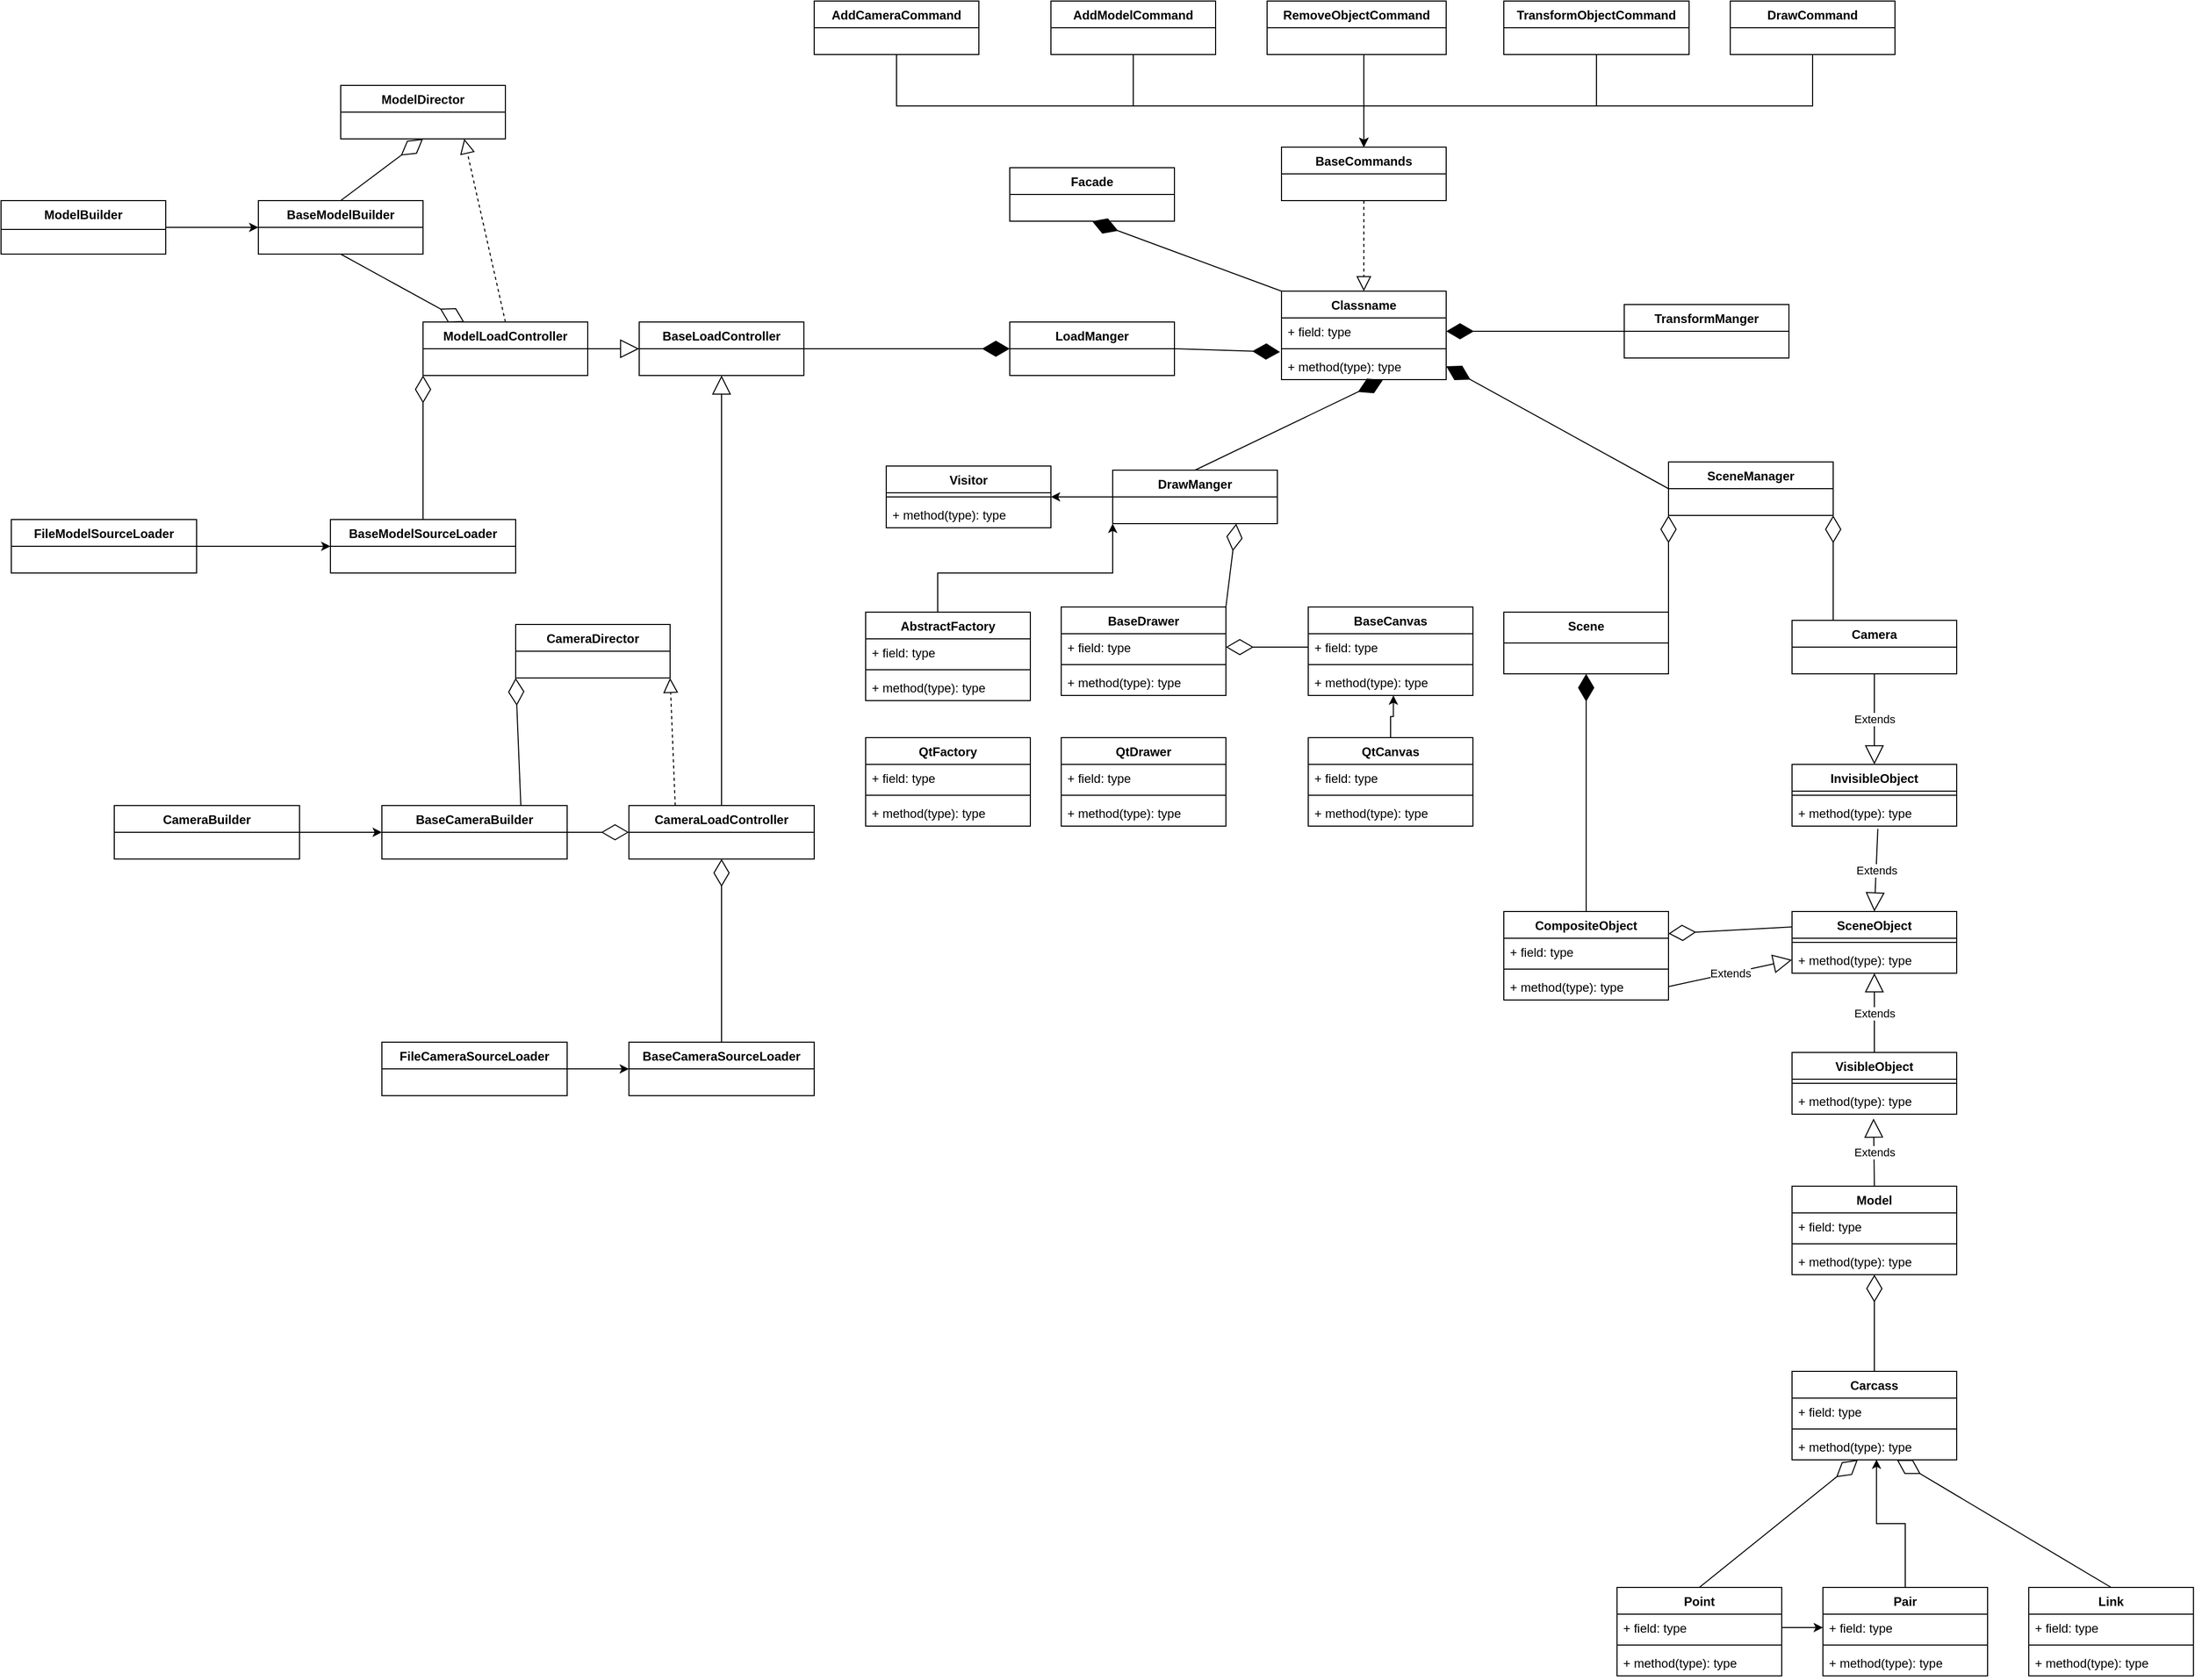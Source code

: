 <mxfile version="13.9.9" type="device"><diagram id="PbZ8RqTpZdHH3LVXoNB9" name="Страница 1"><mxGraphModel dx="4024" dy="2527" grid="1" gridSize="10" guides="1" tooltips="1" connect="1" arrows="1" fold="1" page="1" pageScale="1" pageWidth="827" pageHeight="1169" math="0" shadow="0"><root><mxCell id="0"/><mxCell id="1" parent="0"/><mxCell id="2" value="Facade" style="swimlane;fontStyle=1;align=center;verticalAlign=top;childLayout=stackLayout;horizontal=1;startSize=26;horizontalStack=0;resizeParent=1;resizeParentMax=0;resizeLast=0;collapsible=1;marginBottom=0;" parent="1" vertex="1"><mxGeometry x="70" y="110" width="160" height="52" as="geometry"/></mxCell><mxCell id="sxTjq18g1Pha1Wg1bCCu-8" value="BaseCommands" style="swimlane;fontStyle=1;align=center;verticalAlign=top;childLayout=stackLayout;horizontal=1;startSize=26;horizontalStack=0;resizeParent=1;resizeParentMax=0;resizeLast=0;collapsible=1;marginBottom=0;" parent="1" vertex="1"><mxGeometry x="334" y="90" width="160" height="52" as="geometry"/></mxCell><mxCell id="sxTjq18g1Pha1Wg1bCCu-9" value="" style="endArrow=block;dashed=1;endFill=0;endSize=12;html=1;rounded=0;exitX=0.5;exitY=1;exitDx=0;exitDy=0;entryX=0.5;entryY=0;entryDx=0;entryDy=0;" parent="1" source="sxTjq18g1Pha1Wg1bCCu-8" target="2zE5j40J4vTuUBql6kKP-58" edge="1"><mxGeometry width="160" relative="1" as="geometry"><mxPoint x="530" y="260" as="sourcePoint"/><mxPoint x="414.0" y="230" as="targetPoint"/></mxGeometry></mxCell><mxCell id="sxTjq18g1Pha1Wg1bCCu-10" value="LoadManger" style="swimlane;fontStyle=1;align=center;verticalAlign=top;childLayout=stackLayout;horizontal=1;startSize=26;horizontalStack=0;resizeParent=1;resizeParentMax=0;resizeLast=0;collapsible=1;marginBottom=0;" parent="1" vertex="1"><mxGeometry x="70" y="260" width="160" height="52" as="geometry"/></mxCell><mxCell id="sxTjq18g1Pha1Wg1bCCu-13" value="TransformManger" style="swimlane;fontStyle=1;align=center;verticalAlign=top;childLayout=stackLayout;horizontal=1;startSize=26;horizontalStack=0;resizeParent=1;resizeParentMax=0;resizeLast=0;collapsible=1;marginBottom=0;" parent="1" vertex="1"><mxGeometry x="667" y="243" width="160" height="52" as="geometry"/></mxCell><mxCell id="sxTjq18g1Pha1Wg1bCCu-14" value="SceneManager" style="swimlane;fontStyle=1;align=center;verticalAlign=top;childLayout=stackLayout;horizontal=1;startSize=26;horizontalStack=0;resizeParent=1;resizeParentMax=0;resizeLast=0;collapsible=1;marginBottom=0;" parent="1" vertex="1"><mxGeometry x="710" y="396" width="160" height="52" as="geometry"/></mxCell><mxCell id="2zE5j40J4vTuUBql6kKP-55" style="edgeStyle=orthogonalEdgeStyle;rounded=0;orthogonalLoop=1;jettySize=auto;html=1;entryX=1;entryY=0.5;entryDx=0;entryDy=0;" edge="1" parent="1" source="sxTjq18g1Pha1Wg1bCCu-15" target="2zE5j40J4vTuUBql6kKP-51"><mxGeometry relative="1" as="geometry"/></mxCell><mxCell id="sxTjq18g1Pha1Wg1bCCu-15" value="DrawManger" style="swimlane;fontStyle=1;align=center;verticalAlign=top;childLayout=stackLayout;horizontal=1;startSize=26;horizontalStack=0;resizeParent=1;resizeParentMax=0;resizeLast=0;collapsible=1;marginBottom=0;" parent="1" vertex="1"><mxGeometry x="170" y="404" width="160" height="52" as="geometry"/></mxCell><mxCell id="sxTjq18g1Pha1Wg1bCCu-17" value="" style="endArrow=diamondThin;endFill=1;endSize=24;html=1;rounded=0;entryX=-0.009;entryY=-0.033;entryDx=0;entryDy=0;exitX=1;exitY=0.5;exitDx=0;exitDy=0;entryPerimeter=0;" parent="1" source="sxTjq18g1Pha1Wg1bCCu-10" target="2zE5j40J4vTuUBql6kKP-61" edge="1"><mxGeometry width="160" relative="1" as="geometry"><mxPoint x="380" y="330" as="sourcePoint"/><mxPoint x="334.0" y="264" as="targetPoint"/></mxGeometry></mxCell><mxCell id="sxTjq18g1Pha1Wg1bCCu-18" value="" style="endArrow=diamondThin;endFill=1;endSize=24;html=1;rounded=0;entryX=0.616;entryY=1.011;entryDx=0;entryDy=0;exitX=0.5;exitY=0;exitDx=0;exitDy=0;entryPerimeter=0;" parent="1" source="sxTjq18g1Pha1Wg1bCCu-15" target="2zE5j40J4vTuUBql6kKP-61" edge="1"><mxGeometry width="160" relative="1" as="geometry"><mxPoint x="480" y="340" as="sourcePoint"/><mxPoint x="414.0" y="264" as="targetPoint"/><Array as="points"/></mxGeometry></mxCell><mxCell id="sxTjq18g1Pha1Wg1bCCu-19" value="" style="endArrow=diamondThin;endFill=1;endSize=24;html=1;rounded=0;entryX=1;entryY=0.5;entryDx=0;entryDy=0;exitX=0;exitY=0.5;exitDx=0;exitDy=0;" parent="1" source="sxTjq18g1Pha1Wg1bCCu-14" target="2zE5j40J4vTuUBql6kKP-61" edge="1"><mxGeometry width="160" relative="1" as="geometry"><mxPoint x="380" y="330" as="sourcePoint"/><mxPoint x="494.0" y="264" as="targetPoint"/></mxGeometry></mxCell><mxCell id="sxTjq18g1Pha1Wg1bCCu-20" value="" style="endArrow=diamondThin;endFill=1;endSize=24;html=1;rounded=0;entryX=1;entryY=0.5;entryDx=0;entryDy=0;exitX=0;exitY=0.5;exitDx=0;exitDy=0;" parent="1" source="sxTjq18g1Pha1Wg1bCCu-13" target="2zE5j40J4vTuUBql6kKP-59" edge="1"><mxGeometry width="160" relative="1" as="geometry"><mxPoint x="380" y="330" as="sourcePoint"/><mxPoint x="494.0" y="247" as="targetPoint"/></mxGeometry></mxCell><mxCell id="sxTjq18g1Pha1Wg1bCCu-21" value="" style="endArrow=diamondThin;endFill=1;endSize=24;html=1;rounded=0;exitX=0;exitY=0;exitDx=0;exitDy=0;entryX=0.5;entryY=1;entryDx=0;entryDy=0;" parent="1" source="2zE5j40J4vTuUBql6kKP-58" target="2" edge="1"><mxGeometry width="160" relative="1" as="geometry"><mxPoint x="334.0" y="230" as="sourcePoint"/><mxPoint x="250" y="190" as="targetPoint"/></mxGeometry></mxCell><mxCell id="sxTjq18g1Pha1Wg1bCCu-30" style="edgeStyle=orthogonalEdgeStyle;rounded=0;orthogonalLoop=1;jettySize=auto;html=1;entryX=0.5;entryY=0;entryDx=0;entryDy=0;" parent="1" source="sxTjq18g1Pha1Wg1bCCu-22" target="sxTjq18g1Pha1Wg1bCCu-8" edge="1"><mxGeometry relative="1" as="geometry"><Array as="points"><mxPoint x="640" y="50"/><mxPoint x="414" y="50"/></Array></mxGeometry></mxCell><mxCell id="sxTjq18g1Pha1Wg1bCCu-22" value="TransformObjectCommand" style="swimlane;fontStyle=1;align=center;verticalAlign=top;childLayout=stackLayout;horizontal=1;startSize=26;horizontalStack=0;resizeParent=1;resizeParentMax=0;resizeLast=0;collapsible=1;marginBottom=0;" parent="1" vertex="1"><mxGeometry x="550" y="-52" width="180" height="52" as="geometry"/></mxCell><mxCell id="sxTjq18g1Pha1Wg1bCCu-29" style="edgeStyle=orthogonalEdgeStyle;rounded=0;orthogonalLoop=1;jettySize=auto;html=1;entryX=0.5;entryY=0;entryDx=0;entryDy=0;" parent="1" source="sxTjq18g1Pha1Wg1bCCu-23" target="sxTjq18g1Pha1Wg1bCCu-8" edge="1"><mxGeometry relative="1" as="geometry"><Array as="points"><mxPoint x="414" y="30"/><mxPoint x="414" y="30"/></Array></mxGeometry></mxCell><mxCell id="sxTjq18g1Pha1Wg1bCCu-23" value="RemoveObjectCommand" style="swimlane;fontStyle=1;align=center;verticalAlign=top;childLayout=stackLayout;horizontal=1;startSize=26;horizontalStack=0;resizeParent=1;resizeParentMax=0;resizeLast=0;collapsible=1;marginBottom=0;" parent="1" vertex="1"><mxGeometry x="320" y="-52" width="174" height="52" as="geometry"/></mxCell><mxCell id="sxTjq18g1Pha1Wg1bCCu-28" style="edgeStyle=orthogonalEdgeStyle;rounded=0;orthogonalLoop=1;jettySize=auto;html=1;entryX=0.5;entryY=0;entryDx=0;entryDy=0;" parent="1" source="sxTjq18g1Pha1Wg1bCCu-24" target="sxTjq18g1Pha1Wg1bCCu-8" edge="1"><mxGeometry relative="1" as="geometry"><Array as="points"><mxPoint x="190" y="50"/><mxPoint x="414" y="50"/></Array></mxGeometry></mxCell><mxCell id="sxTjq18g1Pha1Wg1bCCu-24" value="AddModelCommand" style="swimlane;fontStyle=1;align=center;verticalAlign=top;childLayout=stackLayout;horizontal=1;startSize=26;horizontalStack=0;resizeParent=1;resizeParentMax=0;resizeLast=0;collapsible=1;marginBottom=0;" parent="1" vertex="1"><mxGeometry x="110" y="-52" width="160" height="52" as="geometry"/></mxCell><mxCell id="sxTjq18g1Pha1Wg1bCCu-27" style="edgeStyle=orthogonalEdgeStyle;rounded=0;orthogonalLoop=1;jettySize=auto;html=1;entryX=0.5;entryY=0;entryDx=0;entryDy=0;" parent="1" source="sxTjq18g1Pha1Wg1bCCu-25" target="sxTjq18g1Pha1Wg1bCCu-8" edge="1"><mxGeometry relative="1" as="geometry"><Array as="points"><mxPoint x="-40" y="50"/><mxPoint x="414" y="50"/></Array></mxGeometry></mxCell><mxCell id="sxTjq18g1Pha1Wg1bCCu-25" value="AddCameraCommand" style="swimlane;fontStyle=1;align=center;verticalAlign=top;childLayout=stackLayout;horizontal=1;startSize=26;horizontalStack=0;resizeParent=1;resizeParentMax=0;resizeLast=0;collapsible=1;marginBottom=0;" parent="1" vertex="1"><mxGeometry x="-120" y="-52" width="160" height="52" as="geometry"/></mxCell><mxCell id="sxTjq18g1Pha1Wg1bCCu-31" style="edgeStyle=orthogonalEdgeStyle;rounded=0;orthogonalLoop=1;jettySize=auto;html=1;entryX=0.5;entryY=0;entryDx=0;entryDy=0;" parent="1" source="sxTjq18g1Pha1Wg1bCCu-26" target="sxTjq18g1Pha1Wg1bCCu-8" edge="1"><mxGeometry relative="1" as="geometry"><Array as="points"><mxPoint x="850" y="50"/><mxPoint x="414" y="50"/></Array></mxGeometry></mxCell><mxCell id="sxTjq18g1Pha1Wg1bCCu-26" value="DrawCommand" style="swimlane;fontStyle=1;align=center;verticalAlign=top;childLayout=stackLayout;horizontal=1;startSize=26;horizontalStack=0;resizeParent=1;resizeParentMax=0;resizeLast=0;collapsible=1;marginBottom=0;" parent="1" vertex="1"><mxGeometry x="770" y="-52" width="160" height="52" as="geometry"/></mxCell><mxCell id="sxTjq18g1Pha1Wg1bCCu-32" value="BaseLoadController" style="swimlane;fontStyle=1;align=center;verticalAlign=top;childLayout=stackLayout;horizontal=1;startSize=26;horizontalStack=0;resizeParent=1;resizeParentMax=0;resizeLast=0;collapsible=1;marginBottom=0;" parent="1" vertex="1"><mxGeometry x="-290" y="260" width="160" height="52" as="geometry"/></mxCell><mxCell id="sxTjq18g1Pha1Wg1bCCu-34" value="" style="endArrow=diamondThin;endFill=1;endSize=24;html=1;rounded=0;entryX=0;entryY=0.5;entryDx=0;entryDy=0;exitX=1;exitY=0.5;exitDx=0;exitDy=0;" parent="1" source="sxTjq18g1Pha1Wg1bCCu-32" target="sxTjq18g1Pha1Wg1bCCu-10" edge="1"><mxGeometry width="160" relative="1" as="geometry"><mxPoint x="240" y="296" as="sourcePoint"/><mxPoint x="344" y="266" as="targetPoint"/></mxGeometry></mxCell><mxCell id="sxTjq18g1Pha1Wg1bCCu-35" value="ModelLoadController" style="swimlane;fontStyle=1;align=center;verticalAlign=top;childLayout=stackLayout;horizontal=1;startSize=26;horizontalStack=0;resizeParent=1;resizeParentMax=0;resizeLast=0;collapsible=1;marginBottom=0;" parent="1" vertex="1"><mxGeometry x="-500" y="260" width="160" height="52" as="geometry"/></mxCell><mxCell id="sxTjq18g1Pha1Wg1bCCu-37" value="ModelDirector" style="swimlane;fontStyle=1;align=center;verticalAlign=top;childLayout=stackLayout;horizontal=1;startSize=26;horizontalStack=0;resizeParent=1;resizeParentMax=0;resizeLast=0;collapsible=1;marginBottom=0;" parent="1" vertex="1"><mxGeometry x="-580" y="30" width="160" height="52" as="geometry"/></mxCell><mxCell id="sxTjq18g1Pha1Wg1bCCu-38" value="BaseModelBuilder" style="swimlane;fontStyle=1;align=center;verticalAlign=top;childLayout=stackLayout;horizontal=1;startSize=26;horizontalStack=0;resizeParent=1;resizeParentMax=0;resizeLast=0;collapsible=1;marginBottom=0;" parent="1" vertex="1"><mxGeometry x="-660" y="142" width="160" height="52" as="geometry"/></mxCell><mxCell id="sxTjq18g1Pha1Wg1bCCu-39" value="" style="endArrow=block;dashed=1;endFill=0;endSize=12;html=1;rounded=0;exitX=0.5;exitY=0;exitDx=0;exitDy=0;entryX=0.75;entryY=1;entryDx=0;entryDy=0;" parent="1" source="sxTjq18g1Pha1Wg1bCCu-35" target="sxTjq18g1Pha1Wg1bCCu-37" edge="1"><mxGeometry width="160" relative="1" as="geometry"><mxPoint x="-390" y="290" as="sourcePoint"/><mxPoint x="-230" y="290" as="targetPoint"/></mxGeometry></mxCell><mxCell id="sxTjq18g1Pha1Wg1bCCu-40" value="" style="endArrow=diamondThin;endFill=0;endSize=24;html=1;rounded=0;entryX=0.5;entryY=1;entryDx=0;entryDy=0;exitX=0.5;exitY=0;exitDx=0;exitDy=0;" parent="1" source="sxTjq18g1Pha1Wg1bCCu-38" target="sxTjq18g1Pha1Wg1bCCu-37" edge="1"><mxGeometry width="160" relative="1" as="geometry"><mxPoint x="-390" y="290" as="sourcePoint"/><mxPoint x="-230" y="290" as="targetPoint"/></mxGeometry></mxCell><mxCell id="sxTjq18g1Pha1Wg1bCCu-41" value="" style="endArrow=diamondThin;endFill=0;endSize=24;html=1;rounded=0;exitX=0.5;exitY=1;exitDx=0;exitDy=0;entryX=0.25;entryY=0;entryDx=0;entryDy=0;" parent="1" source="sxTjq18g1Pha1Wg1bCCu-38" target="sxTjq18g1Pha1Wg1bCCu-35" edge="1"><mxGeometry width="160" relative="1" as="geometry"><mxPoint x="-390" y="290" as="sourcePoint"/><mxPoint x="-230" y="290" as="targetPoint"/></mxGeometry></mxCell><mxCell id="sxTjq18g1Pha1Wg1bCCu-43" style="edgeStyle=orthogonalEdgeStyle;rounded=0;orthogonalLoop=1;jettySize=auto;html=1;entryX=0;entryY=0.5;entryDx=0;entryDy=0;" parent="1" source="sxTjq18g1Pha1Wg1bCCu-42" target="sxTjq18g1Pha1Wg1bCCu-38" edge="1"><mxGeometry relative="1" as="geometry"/></mxCell><mxCell id="sxTjq18g1Pha1Wg1bCCu-42" value="ModelBuilder" style="swimlane;fontStyle=1;align=center;verticalAlign=top;childLayout=stackLayout;horizontal=1;startSize=28;horizontalStack=0;resizeParent=1;resizeParentMax=0;resizeLast=0;collapsible=1;marginBottom=0;" parent="1" vertex="1"><mxGeometry x="-910" y="142" width="160" height="52" as="geometry"/></mxCell><mxCell id="sxTjq18g1Pha1Wg1bCCu-44" value="BaseModelSourceLoader" style="swimlane;fontStyle=1;align=center;verticalAlign=top;childLayout=stackLayout;horizontal=1;startSize=26;horizontalStack=0;resizeParent=1;resizeParentMax=0;resizeLast=0;collapsible=1;marginBottom=0;" parent="1" vertex="1"><mxGeometry x="-590" y="452" width="180" height="52" as="geometry"/></mxCell><mxCell id="sxTjq18g1Pha1Wg1bCCu-45" value="" style="endArrow=diamondThin;endFill=0;endSize=24;html=1;rounded=0;entryX=0;entryY=1;entryDx=0;entryDy=0;exitX=0.5;exitY=0;exitDx=0;exitDy=0;" parent="1" source="sxTjq18g1Pha1Wg1bCCu-44" target="sxTjq18g1Pha1Wg1bCCu-35" edge="1"><mxGeometry width="160" relative="1" as="geometry"><mxPoint x="-600" y="290" as="sourcePoint"/><mxPoint x="-440" y="290" as="targetPoint"/></mxGeometry></mxCell><mxCell id="sxTjq18g1Pha1Wg1bCCu-47" style="edgeStyle=orthogonalEdgeStyle;rounded=0;orthogonalLoop=1;jettySize=auto;html=1;entryX=0;entryY=0.5;entryDx=0;entryDy=0;" parent="1" source="sxTjq18g1Pha1Wg1bCCu-46" target="sxTjq18g1Pha1Wg1bCCu-44" edge="1"><mxGeometry relative="1" as="geometry"/></mxCell><mxCell id="sxTjq18g1Pha1Wg1bCCu-46" value="FileModelSourceLoader" style="swimlane;fontStyle=1;align=center;verticalAlign=top;childLayout=stackLayout;horizontal=1;startSize=26;horizontalStack=0;resizeParent=1;resizeParentMax=0;resizeLast=0;collapsible=1;marginBottom=0;" parent="1" vertex="1"><mxGeometry x="-900" y="452" width="180" height="52" as="geometry"/></mxCell><mxCell id="sxTjq18g1Pha1Wg1bCCu-48" value="CameraLoadController" style="swimlane;fontStyle=1;align=center;verticalAlign=top;childLayout=stackLayout;horizontal=1;startSize=26;horizontalStack=0;resizeParent=1;resizeParentMax=0;resizeLast=0;collapsible=1;marginBottom=0;" parent="1" vertex="1"><mxGeometry x="-300" y="730" width="180" height="52" as="geometry"/></mxCell><mxCell id="sxTjq18g1Pha1Wg1bCCu-50" value="CameraDirector" style="swimlane;fontStyle=1;align=center;verticalAlign=top;childLayout=stackLayout;horizontal=1;startSize=26;horizontalStack=0;resizeParent=1;resizeParentMax=0;resizeLast=0;collapsible=1;marginBottom=0;" parent="1" vertex="1"><mxGeometry x="-410" y="554" width="150" height="52" as="geometry"/></mxCell><mxCell id="sxTjq18g1Pha1Wg1bCCu-51" value="" style="endArrow=block;dashed=1;endFill=0;endSize=12;html=1;rounded=0;entryX=1;entryY=1;entryDx=0;entryDy=0;exitX=0.25;exitY=0;exitDx=0;exitDy=0;" parent="1" source="sxTjq18g1Pha1Wg1bCCu-48" target="sxTjq18g1Pha1Wg1bCCu-50" edge="1"><mxGeometry width="160" relative="1" as="geometry"><mxPoint x="-500" y="620" as="sourcePoint"/><mxPoint x="-340" y="620" as="targetPoint"/></mxGeometry></mxCell><mxCell id="sxTjq18g1Pha1Wg1bCCu-52" value="BaseCameraBuilder" style="swimlane;fontStyle=1;align=center;verticalAlign=top;childLayout=stackLayout;horizontal=1;startSize=26;horizontalStack=0;resizeParent=1;resizeParentMax=0;resizeLast=0;collapsible=1;marginBottom=0;" parent="1" vertex="1"><mxGeometry x="-540" y="730" width="180" height="52" as="geometry"/></mxCell><mxCell id="sxTjq18g1Pha1Wg1bCCu-53" value="" style="endArrow=diamondThin;endFill=0;endSize=24;html=1;rounded=0;entryX=0;entryY=1;entryDx=0;entryDy=0;exitX=0.75;exitY=0;exitDx=0;exitDy=0;" parent="1" source="sxTjq18g1Pha1Wg1bCCu-52" target="sxTjq18g1Pha1Wg1bCCu-50" edge="1"><mxGeometry width="160" relative="1" as="geometry"><mxPoint x="-620" y="620" as="sourcePoint"/><mxPoint x="-362.5" y="611" as="targetPoint"/></mxGeometry></mxCell><mxCell id="sxTjq18g1Pha1Wg1bCCu-55" style="edgeStyle=orthogonalEdgeStyle;rounded=0;orthogonalLoop=1;jettySize=auto;html=1;entryX=0;entryY=0.5;entryDx=0;entryDy=0;" parent="1" source="sxTjq18g1Pha1Wg1bCCu-54" target="sxTjq18g1Pha1Wg1bCCu-52" edge="1"><mxGeometry relative="1" as="geometry"/></mxCell><mxCell id="sxTjq18g1Pha1Wg1bCCu-54" value="CameraBuilder" style="swimlane;fontStyle=1;align=center;verticalAlign=top;childLayout=stackLayout;horizontal=1;startSize=26;horizontalStack=0;resizeParent=1;resizeParentMax=0;resizeLast=0;collapsible=1;marginBottom=0;" parent="1" vertex="1"><mxGeometry x="-800" y="730" width="180" height="52" as="geometry"/></mxCell><mxCell id="sxTjq18g1Pha1Wg1bCCu-56" value="" style="endArrow=diamondThin;endFill=0;endSize=24;html=1;rounded=0;exitX=1;exitY=0.5;exitDx=0;exitDy=0;entryX=0;entryY=0.5;entryDx=0;entryDy=0;" parent="1" source="sxTjq18g1Pha1Wg1bCCu-52" target="sxTjq18g1Pha1Wg1bCCu-48" edge="1"><mxGeometry width="160" relative="1" as="geometry"><mxPoint x="-270" y="850" as="sourcePoint"/><mxPoint x="-110" y="850" as="targetPoint"/></mxGeometry></mxCell><mxCell id="sxTjq18g1Pha1Wg1bCCu-57" value="BaseCameraSourceLoader" style="swimlane;fontStyle=1;align=center;verticalAlign=top;childLayout=stackLayout;horizontal=1;startSize=26;horizontalStack=0;resizeParent=1;resizeParentMax=0;resizeLast=0;collapsible=1;marginBottom=0;" parent="1" vertex="1"><mxGeometry x="-300" y="960" width="180" height="52" as="geometry"/></mxCell><mxCell id="sxTjq18g1Pha1Wg1bCCu-58" value="" style="endArrow=diamondThin;endFill=0;endSize=24;html=1;rounded=0;entryX=0.5;entryY=1;entryDx=0;entryDy=0;exitX=0.5;exitY=0;exitDx=0;exitDy=0;" parent="1" source="sxTjq18g1Pha1Wg1bCCu-57" target="sxTjq18g1Pha1Wg1bCCu-48" edge="1"><mxGeometry width="160" relative="1" as="geometry"><mxPoint x="-290" y="880" as="sourcePoint"/><mxPoint x="-130" y="880" as="targetPoint"/></mxGeometry></mxCell><mxCell id="sxTjq18g1Pha1Wg1bCCu-60" style="edgeStyle=orthogonalEdgeStyle;rounded=0;orthogonalLoop=1;jettySize=auto;html=1;entryX=0;entryY=0.5;entryDx=0;entryDy=0;" parent="1" source="sxTjq18g1Pha1Wg1bCCu-59" target="sxTjq18g1Pha1Wg1bCCu-57" edge="1"><mxGeometry relative="1" as="geometry"/></mxCell><mxCell id="sxTjq18g1Pha1Wg1bCCu-59" value="FileCameraSourceLoader" style="swimlane;fontStyle=1;align=center;verticalAlign=top;childLayout=stackLayout;horizontal=1;startSize=26;horizontalStack=0;resizeParent=1;resizeParentMax=0;resizeLast=0;collapsible=1;marginBottom=0;" parent="1" vertex="1"><mxGeometry x="-540" y="960" width="180" height="52" as="geometry"/></mxCell><mxCell id="sxTjq18g1Pha1Wg1bCCu-61" value="Scene" style="swimlane;fontStyle=1;align=center;verticalAlign=top;childLayout=stackLayout;horizontal=1;startSize=30;horizontalStack=0;resizeParent=1;resizeParentMax=0;resizeLast=0;collapsible=1;marginBottom=0;swimlaneLine=1;" parent="1" vertex="1"><mxGeometry x="550" y="542" width="160" height="60" as="geometry"/></mxCell><mxCell id="sxTjq18g1Pha1Wg1bCCu-62" value="Camera" style="swimlane;fontStyle=1;align=center;verticalAlign=top;childLayout=stackLayout;horizontal=1;startSize=26;horizontalStack=0;resizeParent=1;resizeParentMax=0;resizeLast=0;collapsible=1;marginBottom=0;" parent="1" vertex="1"><mxGeometry x="830" y="550" width="160" height="52" as="geometry"/></mxCell><mxCell id="sxTjq18g1Pha1Wg1bCCu-63" value="" style="endArrow=diamondThin;endFill=0;endSize=24;html=1;rounded=0;entryX=0;entryY=1;entryDx=0;entryDy=0;exitX=1;exitY=0;exitDx=0;exitDy=0;" parent="1" source="sxTjq18g1Pha1Wg1bCCu-61" target="sxTjq18g1Pha1Wg1bCCu-14" edge="1"><mxGeometry width="160" relative="1" as="geometry"><mxPoint x="710" y="550" as="sourcePoint"/><mxPoint x="670" y="660" as="targetPoint"/></mxGeometry></mxCell><mxCell id="sxTjq18g1Pha1Wg1bCCu-64" value="" style="endArrow=diamondThin;endFill=0;endSize=24;html=1;rounded=0;entryX=1;entryY=1;entryDx=0;entryDy=0;exitX=0.25;exitY=0;exitDx=0;exitDy=0;" parent="1" source="sxTjq18g1Pha1Wg1bCCu-62" target="sxTjq18g1Pha1Wg1bCCu-14" edge="1"><mxGeometry width="160" relative="1" as="geometry"><mxPoint x="770" y="700" as="sourcePoint"/><mxPoint x="930" y="700" as="targetPoint"/></mxGeometry></mxCell><mxCell id="sxTjq18g1Pha1Wg1bCCu-67" value="InvisibleObject" style="swimlane;fontStyle=1;align=center;verticalAlign=top;childLayout=stackLayout;horizontal=1;startSize=26;horizontalStack=0;resizeParent=1;resizeParentMax=0;resizeLast=0;collapsible=1;marginBottom=0;" parent="1" vertex="1"><mxGeometry x="830" y="690" width="160" height="60" as="geometry"/></mxCell><mxCell id="sxTjq18g1Pha1Wg1bCCu-69" value="" style="line;strokeWidth=1;fillColor=none;align=left;verticalAlign=middle;spacingTop=-1;spacingLeft=3;spacingRight=3;rotatable=0;labelPosition=right;points=[];portConstraint=eastwest;" parent="sxTjq18g1Pha1Wg1bCCu-67" vertex="1"><mxGeometry y="26" width="160" height="8" as="geometry"/></mxCell><mxCell id="sxTjq18g1Pha1Wg1bCCu-70" value="+ method(type): type" style="text;strokeColor=none;fillColor=none;align=left;verticalAlign=top;spacingLeft=4;spacingRight=4;overflow=hidden;rotatable=0;points=[[0,0.5],[1,0.5]];portConstraint=eastwest;" parent="sxTjq18g1Pha1Wg1bCCu-67" vertex="1"><mxGeometry y="34" width="160" height="26" as="geometry"/></mxCell><mxCell id="sxTjq18g1Pha1Wg1bCCu-76" value="SceneObject" style="swimlane;fontStyle=1;align=center;verticalAlign=top;childLayout=stackLayout;horizontal=1;startSize=26;horizontalStack=0;resizeParent=1;resizeParentMax=0;resizeLast=0;collapsible=1;marginBottom=0;" parent="1" vertex="1"><mxGeometry x="830" y="833" width="160" height="60" as="geometry"/></mxCell><mxCell id="sxTjq18g1Pha1Wg1bCCu-77" value="" style="line;strokeWidth=1;fillColor=none;align=left;verticalAlign=middle;spacingTop=-1;spacingLeft=3;spacingRight=3;rotatable=0;labelPosition=right;points=[];portConstraint=eastwest;" parent="sxTjq18g1Pha1Wg1bCCu-76" vertex="1"><mxGeometry y="26" width="160" height="8" as="geometry"/></mxCell><mxCell id="sxTjq18g1Pha1Wg1bCCu-78" value="+ method(type): type" style="text;strokeColor=none;fillColor=none;align=left;verticalAlign=top;spacingLeft=4;spacingRight=4;overflow=hidden;rotatable=0;points=[[0,0.5],[1,0.5]];portConstraint=eastwest;" parent="sxTjq18g1Pha1Wg1bCCu-76" vertex="1"><mxGeometry y="34" width="160" height="26" as="geometry"/></mxCell><mxCell id="sxTjq18g1Pha1Wg1bCCu-80" value="CompositeObject" style="swimlane;fontStyle=1;align=center;verticalAlign=top;childLayout=stackLayout;horizontal=1;startSize=26;horizontalStack=0;resizeParent=1;resizeParentMax=0;resizeLast=0;collapsible=1;marginBottom=0;" parent="1" vertex="1"><mxGeometry x="550" y="833" width="160" height="86" as="geometry"/></mxCell><mxCell id="sxTjq18g1Pha1Wg1bCCu-81" value="+ field: type" style="text;strokeColor=none;fillColor=none;align=left;verticalAlign=top;spacingLeft=4;spacingRight=4;overflow=hidden;rotatable=0;points=[[0,0.5],[1,0.5]];portConstraint=eastwest;" parent="sxTjq18g1Pha1Wg1bCCu-80" vertex="1"><mxGeometry y="26" width="160" height="26" as="geometry"/></mxCell><mxCell id="sxTjq18g1Pha1Wg1bCCu-82" value="" style="line;strokeWidth=1;fillColor=none;align=left;verticalAlign=middle;spacingTop=-1;spacingLeft=3;spacingRight=3;rotatable=0;labelPosition=right;points=[];portConstraint=eastwest;" parent="sxTjq18g1Pha1Wg1bCCu-80" vertex="1"><mxGeometry y="52" width="160" height="8" as="geometry"/></mxCell><mxCell id="sxTjq18g1Pha1Wg1bCCu-83" value="+ method(type): type" style="text;strokeColor=none;fillColor=none;align=left;verticalAlign=top;spacingLeft=4;spacingRight=4;overflow=hidden;rotatable=0;points=[[0,0.5],[1,0.5]];portConstraint=eastwest;" parent="sxTjq18g1Pha1Wg1bCCu-80" vertex="1"><mxGeometry y="60" width="160" height="26" as="geometry"/></mxCell><mxCell id="sxTjq18g1Pha1Wg1bCCu-85" value="" style="endArrow=diamondThin;endFill=0;endSize=24;html=1;rounded=0;exitX=0;exitY=0.25;exitDx=0;exitDy=0;entryX=1;entryY=0.25;entryDx=0;entryDy=0;" parent="1" source="sxTjq18g1Pha1Wg1bCCu-76" target="sxTjq18g1Pha1Wg1bCCu-80" edge="1"><mxGeometry width="160" relative="1" as="geometry"><mxPoint x="560" y="760" as="sourcePoint"/><mxPoint x="750" y="841.5" as="targetPoint"/></mxGeometry></mxCell><mxCell id="sxTjq18g1Pha1Wg1bCCu-86" value="VisibleObject" style="swimlane;fontStyle=1;align=center;verticalAlign=top;childLayout=stackLayout;horizontal=1;startSize=26;horizontalStack=0;resizeParent=1;resizeParentMax=0;resizeLast=0;collapsible=1;marginBottom=0;" parent="1" vertex="1"><mxGeometry x="830" y="970" width="160" height="60" as="geometry"/></mxCell><mxCell id="sxTjq18g1Pha1Wg1bCCu-87" value="" style="line;strokeWidth=1;fillColor=none;align=left;verticalAlign=middle;spacingTop=-1;spacingLeft=3;spacingRight=3;rotatable=0;labelPosition=right;points=[];portConstraint=eastwest;" parent="sxTjq18g1Pha1Wg1bCCu-86" vertex="1"><mxGeometry y="26" width="160" height="8" as="geometry"/></mxCell><mxCell id="sxTjq18g1Pha1Wg1bCCu-88" value="+ method(type): type" style="text;strokeColor=none;fillColor=none;align=left;verticalAlign=top;spacingLeft=4;spacingRight=4;overflow=hidden;rotatable=0;points=[[0,0.5],[1,0.5]];portConstraint=eastwest;" parent="sxTjq18g1Pha1Wg1bCCu-86" vertex="1"><mxGeometry y="34" width="160" height="26" as="geometry"/></mxCell><mxCell id="2zE5j40J4vTuUBql6kKP-3" value="" style="endArrow=block;endSize=16;endFill=0;html=1;exitX=0.5;exitY=0;exitDx=0;exitDy=0;entryX=0.5;entryY=1;entryDx=0;entryDy=0;" edge="1" parent="1" source="sxTjq18g1Pha1Wg1bCCu-48" target="sxTjq18g1Pha1Wg1bCCu-32"><mxGeometry width="160" relative="1" as="geometry"><mxPoint x="-190" y="780" as="sourcePoint"/><mxPoint x="-30" y="780" as="targetPoint"/></mxGeometry></mxCell><mxCell id="2zE5j40J4vTuUBql6kKP-4" value="" style="endArrow=block;endSize=16;endFill=0;html=1;exitX=1;exitY=0.5;exitDx=0;exitDy=0;entryX=0;entryY=0.5;entryDx=0;entryDy=0;" edge="1" parent="1" source="sxTjq18g1Pha1Wg1bCCu-35" target="sxTjq18g1Pha1Wg1bCCu-32"><mxGeometry x="-0.333" y="-54" width="160" relative="1" as="geometry"><mxPoint x="-70" y="740" as="sourcePoint"/><mxPoint x="-240" y="340" as="targetPoint"/><Array as="points"/><mxPoint as="offset"/></mxGeometry></mxCell><mxCell id="2zE5j40J4vTuUBql6kKP-5" value="Extends" style="endArrow=block;endSize=16;endFill=0;html=1;exitX=0.5;exitY=1;exitDx=0;exitDy=0;entryX=0.5;entryY=0;entryDx=0;entryDy=0;" edge="1" parent="1" source="sxTjq18g1Pha1Wg1bCCu-62" target="sxTjq18g1Pha1Wg1bCCu-67"><mxGeometry width="160" relative="1" as="geometry"><mxPoint x="590" y="670" as="sourcePoint"/><mxPoint x="750" y="670" as="targetPoint"/></mxGeometry></mxCell><mxCell id="2zE5j40J4vTuUBql6kKP-6" value="Extends" style="endArrow=block;endSize=16;endFill=0;html=1;exitX=0.5;exitY=0;exitDx=0;exitDy=0;" edge="1" parent="1" source="sxTjq18g1Pha1Wg1bCCu-86" target="sxTjq18g1Pha1Wg1bCCu-78"><mxGeometry width="160" relative="1" as="geometry"><mxPoint x="590" y="670" as="sourcePoint"/><mxPoint x="750" y="670" as="targetPoint"/></mxGeometry></mxCell><mxCell id="2zE5j40J4vTuUBql6kKP-7" value="Extends" style="endArrow=block;endSize=16;endFill=0;html=1;exitX=0.521;exitY=1.104;exitDx=0;exitDy=0;entryX=0.5;entryY=0;entryDx=0;entryDy=0;exitPerimeter=0;" edge="1" parent="1" source="sxTjq18g1Pha1Wg1bCCu-70" target="sxTjq18g1Pha1Wg1bCCu-76"><mxGeometry width="160" relative="1" as="geometry"><mxPoint x="590" y="670" as="sourcePoint"/><mxPoint x="750" y="670" as="targetPoint"/></mxGeometry></mxCell><mxCell id="2zE5j40J4vTuUBql6kKP-8" value="Extends" style="endArrow=block;endSize=16;endFill=0;html=1;exitX=1;exitY=0.5;exitDx=0;exitDy=0;entryX=0;entryY=0.5;entryDx=0;entryDy=0;" edge="1" parent="1" source="sxTjq18g1Pha1Wg1bCCu-83" target="sxTjq18g1Pha1Wg1bCCu-78"><mxGeometry width="160" relative="1" as="geometry"><mxPoint x="750" y="893" as="sourcePoint"/><mxPoint x="630" y="1000" as="targetPoint"/></mxGeometry></mxCell><mxCell id="2zE5j40J4vTuUBql6kKP-9" value="Model" style="swimlane;fontStyle=1;align=center;verticalAlign=top;childLayout=stackLayout;horizontal=1;startSize=26;horizontalStack=0;resizeParent=1;resizeParentMax=0;resizeLast=0;collapsible=1;marginBottom=0;" vertex="1" parent="1"><mxGeometry x="830" y="1100" width="160" height="86" as="geometry"/></mxCell><mxCell id="2zE5j40J4vTuUBql6kKP-10" value="+ field: type" style="text;strokeColor=none;fillColor=none;align=left;verticalAlign=top;spacingLeft=4;spacingRight=4;overflow=hidden;rotatable=0;points=[[0,0.5],[1,0.5]];portConstraint=eastwest;" vertex="1" parent="2zE5j40J4vTuUBql6kKP-9"><mxGeometry y="26" width="160" height="26" as="geometry"/></mxCell><mxCell id="2zE5j40J4vTuUBql6kKP-11" value="" style="line;strokeWidth=1;fillColor=none;align=left;verticalAlign=middle;spacingTop=-1;spacingLeft=3;spacingRight=3;rotatable=0;labelPosition=right;points=[];portConstraint=eastwest;" vertex="1" parent="2zE5j40J4vTuUBql6kKP-9"><mxGeometry y="52" width="160" height="8" as="geometry"/></mxCell><mxCell id="2zE5j40J4vTuUBql6kKP-12" value="+ method(type): type" style="text;strokeColor=none;fillColor=none;align=left;verticalAlign=top;spacingLeft=4;spacingRight=4;overflow=hidden;rotatable=0;points=[[0,0.5],[1,0.5]];portConstraint=eastwest;" vertex="1" parent="2zE5j40J4vTuUBql6kKP-9"><mxGeometry y="60" width="160" height="26" as="geometry"/></mxCell><mxCell id="2zE5j40J4vTuUBql6kKP-14" value="Extends" style="endArrow=block;endSize=16;endFill=0;html=1;exitX=0.5;exitY=0;exitDx=0;exitDy=0;entryX=0.495;entryY=1.165;entryDx=0;entryDy=0;entryPerimeter=0;" edge="1" parent="1" source="2zE5j40J4vTuUBql6kKP-9" target="sxTjq18g1Pha1Wg1bCCu-88"><mxGeometry width="160" relative="1" as="geometry"><mxPoint x="590" y="960" as="sourcePoint"/><mxPoint x="750" y="960" as="targetPoint"/></mxGeometry></mxCell><mxCell id="2zE5j40J4vTuUBql6kKP-15" value="Carcass" style="swimlane;fontStyle=1;align=center;verticalAlign=top;childLayout=stackLayout;horizontal=1;startSize=26;horizontalStack=0;resizeParent=1;resizeParentMax=0;resizeLast=0;collapsible=1;marginBottom=0;" vertex="1" parent="1"><mxGeometry x="830" y="1280" width="160" height="86" as="geometry"/></mxCell><mxCell id="2zE5j40J4vTuUBql6kKP-16" value="+ field: type" style="text;strokeColor=none;fillColor=none;align=left;verticalAlign=top;spacingLeft=4;spacingRight=4;overflow=hidden;rotatable=0;points=[[0,0.5],[1,0.5]];portConstraint=eastwest;" vertex="1" parent="2zE5j40J4vTuUBql6kKP-15"><mxGeometry y="26" width="160" height="26" as="geometry"/></mxCell><mxCell id="2zE5j40J4vTuUBql6kKP-17" value="" style="line;strokeWidth=1;fillColor=none;align=left;verticalAlign=middle;spacingTop=-1;spacingLeft=3;spacingRight=3;rotatable=0;labelPosition=right;points=[];portConstraint=eastwest;" vertex="1" parent="2zE5j40J4vTuUBql6kKP-15"><mxGeometry y="52" width="160" height="8" as="geometry"/></mxCell><mxCell id="2zE5j40J4vTuUBql6kKP-18" value="+ method(type): type" style="text;strokeColor=none;fillColor=none;align=left;verticalAlign=top;spacingLeft=4;spacingRight=4;overflow=hidden;rotatable=0;points=[[0,0.5],[1,0.5]];portConstraint=eastwest;" vertex="1" parent="2zE5j40J4vTuUBql6kKP-15"><mxGeometry y="60" width="160" height="26" as="geometry"/></mxCell><mxCell id="2zE5j40J4vTuUBql6kKP-20" value="" style="endArrow=diamondThin;endFill=0;endSize=24;html=1;rounded=0;exitX=0.5;exitY=0;exitDx=0;exitDy=0;" edge="1" parent="1" source="2zE5j40J4vTuUBql6kKP-15" target="2zE5j40J4vTuUBql6kKP-12"><mxGeometry width="160" relative="1" as="geometry"><mxPoint x="690" y="1264.5" as="sourcePoint"/><mxPoint x="570" y="1260" as="targetPoint"/></mxGeometry></mxCell><mxCell id="2zE5j40J4vTuUBql6kKP-21" value="Point" style="swimlane;fontStyle=1;align=center;verticalAlign=top;childLayout=stackLayout;horizontal=1;startSize=26;horizontalStack=0;resizeParent=1;resizeParentMax=0;resizeLast=0;collapsible=1;marginBottom=0;" vertex="1" parent="1"><mxGeometry x="660" y="1490" width="160" height="86" as="geometry"/></mxCell><mxCell id="2zE5j40J4vTuUBql6kKP-22" value="+ field: type" style="text;strokeColor=none;fillColor=none;align=left;verticalAlign=top;spacingLeft=4;spacingRight=4;overflow=hidden;rotatable=0;points=[[0,0.5],[1,0.5]];portConstraint=eastwest;" vertex="1" parent="2zE5j40J4vTuUBql6kKP-21"><mxGeometry y="26" width="160" height="26" as="geometry"/></mxCell><mxCell id="2zE5j40J4vTuUBql6kKP-23" value="" style="line;strokeWidth=1;fillColor=none;align=left;verticalAlign=middle;spacingTop=-1;spacingLeft=3;spacingRight=3;rotatable=0;labelPosition=right;points=[];portConstraint=eastwest;" vertex="1" parent="2zE5j40J4vTuUBql6kKP-21"><mxGeometry y="52" width="160" height="8" as="geometry"/></mxCell><mxCell id="2zE5j40J4vTuUBql6kKP-24" value="+ method(type): type" style="text;strokeColor=none;fillColor=none;align=left;verticalAlign=top;spacingLeft=4;spacingRight=4;overflow=hidden;rotatable=0;points=[[0,0.5],[1,0.5]];portConstraint=eastwest;" vertex="1" parent="2zE5j40J4vTuUBql6kKP-21"><mxGeometry y="60" width="160" height="26" as="geometry"/></mxCell><mxCell id="2zE5j40J4vTuUBql6kKP-39" style="edgeStyle=orthogonalEdgeStyle;rounded=0;orthogonalLoop=1;jettySize=auto;html=1;entryX=0.513;entryY=0.989;entryDx=0;entryDy=0;entryPerimeter=0;" edge="1" parent="1" source="2zE5j40J4vTuUBql6kKP-26" target="2zE5j40J4vTuUBql6kKP-18"><mxGeometry relative="1" as="geometry"/></mxCell><mxCell id="2zE5j40J4vTuUBql6kKP-26" value="Pair" style="swimlane;fontStyle=1;align=center;verticalAlign=top;childLayout=stackLayout;horizontal=1;startSize=26;horizontalStack=0;resizeParent=1;resizeParentMax=0;resizeLast=0;collapsible=1;marginBottom=0;" vertex="1" parent="1"><mxGeometry x="860" y="1490" width="160" height="86" as="geometry"/></mxCell><mxCell id="2zE5j40J4vTuUBql6kKP-27" value="+ field: type" style="text;strokeColor=none;fillColor=none;align=left;verticalAlign=top;spacingLeft=4;spacingRight=4;overflow=hidden;rotatable=0;points=[[0,0.5],[1,0.5]];portConstraint=eastwest;" vertex="1" parent="2zE5j40J4vTuUBql6kKP-26"><mxGeometry y="26" width="160" height="26" as="geometry"/></mxCell><mxCell id="2zE5j40J4vTuUBql6kKP-28" value="" style="line;strokeWidth=1;fillColor=none;align=left;verticalAlign=middle;spacingTop=-1;spacingLeft=3;spacingRight=3;rotatable=0;labelPosition=right;points=[];portConstraint=eastwest;" vertex="1" parent="2zE5j40J4vTuUBql6kKP-26"><mxGeometry y="52" width="160" height="8" as="geometry"/></mxCell><mxCell id="2zE5j40J4vTuUBql6kKP-29" value="+ method(type): type" style="text;strokeColor=none;fillColor=none;align=left;verticalAlign=top;spacingLeft=4;spacingRight=4;overflow=hidden;rotatable=0;points=[[0,0.5],[1,0.5]];portConstraint=eastwest;" vertex="1" parent="2zE5j40J4vTuUBql6kKP-26"><mxGeometry y="60" width="160" height="26" as="geometry"/></mxCell><mxCell id="2zE5j40J4vTuUBql6kKP-30" value="Link" style="swimlane;fontStyle=1;align=center;verticalAlign=top;childLayout=stackLayout;horizontal=1;startSize=26;horizontalStack=0;resizeParent=1;resizeParentMax=0;resizeLast=0;collapsible=1;marginBottom=0;" vertex="1" parent="1"><mxGeometry x="1060" y="1490" width="160" height="86" as="geometry"/></mxCell><mxCell id="2zE5j40J4vTuUBql6kKP-31" value="+ field: type" style="text;strokeColor=none;fillColor=none;align=left;verticalAlign=top;spacingLeft=4;spacingRight=4;overflow=hidden;rotatable=0;points=[[0,0.5],[1,0.5]];portConstraint=eastwest;" vertex="1" parent="2zE5j40J4vTuUBql6kKP-30"><mxGeometry y="26" width="160" height="26" as="geometry"/></mxCell><mxCell id="2zE5j40J4vTuUBql6kKP-32" value="" style="line;strokeWidth=1;fillColor=none;align=left;verticalAlign=middle;spacingTop=-1;spacingLeft=3;spacingRight=3;rotatable=0;labelPosition=right;points=[];portConstraint=eastwest;" vertex="1" parent="2zE5j40J4vTuUBql6kKP-30"><mxGeometry y="52" width="160" height="8" as="geometry"/></mxCell><mxCell id="2zE5j40J4vTuUBql6kKP-33" value="+ method(type): type" style="text;strokeColor=none;fillColor=none;align=left;verticalAlign=top;spacingLeft=4;spacingRight=4;overflow=hidden;rotatable=0;points=[[0,0.5],[1,0.5]];portConstraint=eastwest;" vertex="1" parent="2zE5j40J4vTuUBql6kKP-30"><mxGeometry y="60" width="160" height="26" as="geometry"/></mxCell><mxCell id="2zE5j40J4vTuUBql6kKP-34" value="" style="endArrow=diamondThin;endFill=0;endSize=24;html=1;rounded=0;exitX=0.5;exitY=0;exitDx=0;exitDy=0;" edge="1" parent="1" source="2zE5j40J4vTuUBql6kKP-21" target="2zE5j40J4vTuUBql6kKP-18"><mxGeometry width="160" relative="1" as="geometry"><mxPoint x="818.57" y="1490.0" as="sourcePoint"/><mxPoint x="818.57" y="1396" as="targetPoint"/></mxGeometry></mxCell><mxCell id="2zE5j40J4vTuUBql6kKP-36" value="" style="endArrow=diamondThin;endFill=0;endSize=24;html=1;rounded=0;exitX=0.5;exitY=0;exitDx=0;exitDy=0;" edge="1" parent="1" source="2zE5j40J4vTuUBql6kKP-30" target="2zE5j40J4vTuUBql6kKP-18"><mxGeometry width="160" relative="1" as="geometry"><mxPoint x="1130" y="1474.0" as="sourcePoint"/><mxPoint x="1130" y="1380" as="targetPoint"/></mxGeometry></mxCell><mxCell id="2zE5j40J4vTuUBql6kKP-38" style="edgeStyle=orthogonalEdgeStyle;rounded=0;orthogonalLoop=1;jettySize=auto;html=1;entryX=0;entryY=0.5;entryDx=0;entryDy=0;" edge="1" parent="1" source="2zE5j40J4vTuUBql6kKP-22" target="2zE5j40J4vTuUBql6kKP-27"><mxGeometry relative="1" as="geometry"/></mxCell><mxCell id="2zE5j40J4vTuUBql6kKP-40" value="" style="endArrow=diamondThin;endFill=1;endSize=24;html=1;entryX=0.5;entryY=1;entryDx=0;entryDy=0;exitX=0.5;exitY=0;exitDx=0;exitDy=0;" edge="1" parent="1" source="sxTjq18g1Pha1Wg1bCCu-80" target="sxTjq18g1Pha1Wg1bCCu-61"><mxGeometry width="160" relative="1" as="geometry"><mxPoint x="670" y="820" as="sourcePoint"/><mxPoint x="670" y="610" as="targetPoint"/></mxGeometry></mxCell><mxCell id="2zE5j40J4vTuUBql6kKP-51" value="Visitor" style="swimlane;fontStyle=1;align=center;verticalAlign=top;childLayout=stackLayout;horizontal=1;startSize=26;horizontalStack=0;resizeParent=1;resizeParentMax=0;resizeLast=0;collapsible=1;marginBottom=0;" vertex="1" parent="1"><mxGeometry x="-50" y="400" width="160" height="60" as="geometry"/></mxCell><mxCell id="2zE5j40J4vTuUBql6kKP-53" value="" style="line;strokeWidth=1;fillColor=none;align=left;verticalAlign=middle;spacingTop=-1;spacingLeft=3;spacingRight=3;rotatable=0;labelPosition=right;points=[];portConstraint=eastwest;" vertex="1" parent="2zE5j40J4vTuUBql6kKP-51"><mxGeometry y="26" width="160" height="8" as="geometry"/></mxCell><mxCell id="2zE5j40J4vTuUBql6kKP-54" value="+ method(type): type" style="text;strokeColor=none;fillColor=none;align=left;verticalAlign=top;spacingLeft=4;spacingRight=4;overflow=hidden;rotatable=0;points=[[0,0.5],[1,0.5]];portConstraint=eastwest;" vertex="1" parent="2zE5j40J4vTuUBql6kKP-51"><mxGeometry y="34" width="160" height="26" as="geometry"/></mxCell><mxCell id="2zE5j40J4vTuUBql6kKP-58" value="Classname" style="swimlane;fontStyle=1;align=center;verticalAlign=top;childLayout=stackLayout;horizontal=1;startSize=26;horizontalStack=0;resizeParent=1;resizeParentMax=0;resizeLast=0;collapsible=1;marginBottom=0;glass=0;" vertex="1" parent="1"><mxGeometry x="334" y="230" width="160" height="86" as="geometry"/></mxCell><mxCell id="2zE5j40J4vTuUBql6kKP-59" value="+ field: type" style="text;strokeColor=none;fillColor=none;align=left;verticalAlign=top;spacingLeft=4;spacingRight=4;overflow=hidden;rotatable=0;points=[[0,0.5],[1,0.5]];portConstraint=eastwest;" vertex="1" parent="2zE5j40J4vTuUBql6kKP-58"><mxGeometry y="26" width="160" height="26" as="geometry"/></mxCell><mxCell id="2zE5j40J4vTuUBql6kKP-60" value="" style="line;strokeWidth=1;fillColor=none;align=left;verticalAlign=middle;spacingTop=-1;spacingLeft=3;spacingRight=3;rotatable=0;labelPosition=right;points=[];portConstraint=eastwest;" vertex="1" parent="2zE5j40J4vTuUBql6kKP-58"><mxGeometry y="52" width="160" height="8" as="geometry"/></mxCell><mxCell id="2zE5j40J4vTuUBql6kKP-61" value="+ method(type): type" style="text;strokeColor=none;fillColor=none;align=left;verticalAlign=top;spacingLeft=4;spacingRight=4;overflow=hidden;rotatable=0;points=[[0,0.5],[1,0.5]];portConstraint=eastwest;" vertex="1" parent="2zE5j40J4vTuUBql6kKP-58"><mxGeometry y="60" width="160" height="26" as="geometry"/></mxCell><mxCell id="2zE5j40J4vTuUBql6kKP-75" style="edgeStyle=orthogonalEdgeStyle;rounded=0;orthogonalLoop=1;jettySize=auto;html=1;entryX=0;entryY=1;entryDx=0;entryDy=0;exitX=0.5;exitY=0;exitDx=0;exitDy=0;" edge="1" parent="1" source="2zE5j40J4vTuUBql6kKP-62" target="sxTjq18g1Pha1Wg1bCCu-15"><mxGeometry relative="1" as="geometry"><mxPoint x="4.547e-13" y="537" as="sourcePoint"/><Array as="points"><mxPoint y="542"/><mxPoint y="504"/><mxPoint x="170" y="504"/></Array></mxGeometry></mxCell><mxCell id="2zE5j40J4vTuUBql6kKP-62" value="AbstractFactory&#10;" style="swimlane;fontStyle=1;align=center;verticalAlign=top;childLayout=stackLayout;horizontal=1;startSize=26;horizontalStack=0;resizeParent=1;resizeParentMax=0;resizeLast=0;collapsible=1;marginBottom=0;glass=0;" vertex="1" parent="1"><mxGeometry x="-70" y="542" width="160" height="86" as="geometry"/></mxCell><mxCell id="2zE5j40J4vTuUBql6kKP-63" value="+ field: type" style="text;strokeColor=none;fillColor=none;align=left;verticalAlign=top;spacingLeft=4;spacingRight=4;overflow=hidden;rotatable=0;points=[[0,0.5],[1,0.5]];portConstraint=eastwest;" vertex="1" parent="2zE5j40J4vTuUBql6kKP-62"><mxGeometry y="26" width="160" height="26" as="geometry"/></mxCell><mxCell id="2zE5j40J4vTuUBql6kKP-64" value="" style="line;strokeWidth=1;fillColor=none;align=left;verticalAlign=middle;spacingTop=-1;spacingLeft=3;spacingRight=3;rotatable=0;labelPosition=right;points=[];portConstraint=eastwest;" vertex="1" parent="2zE5j40J4vTuUBql6kKP-62"><mxGeometry y="52" width="160" height="8" as="geometry"/></mxCell><mxCell id="2zE5j40J4vTuUBql6kKP-65" value="+ method(type): type" style="text;strokeColor=none;fillColor=none;align=left;verticalAlign=top;spacingLeft=4;spacingRight=4;overflow=hidden;rotatable=0;points=[[0,0.5],[1,0.5]];portConstraint=eastwest;" vertex="1" parent="2zE5j40J4vTuUBql6kKP-62"><mxGeometry y="60" width="160" height="26" as="geometry"/></mxCell><mxCell id="2zE5j40J4vTuUBql6kKP-66" value="BaseDrawer" style="swimlane;fontStyle=1;align=center;verticalAlign=top;childLayout=stackLayout;horizontal=1;startSize=26;horizontalStack=0;resizeParent=1;resizeParentMax=0;resizeLast=0;collapsible=1;marginBottom=0;glass=0;" vertex="1" parent="1"><mxGeometry x="120" y="537" width="160" height="86" as="geometry"/></mxCell><mxCell id="2zE5j40J4vTuUBql6kKP-67" value="+ field: type" style="text;strokeColor=none;fillColor=none;align=left;verticalAlign=top;spacingLeft=4;spacingRight=4;overflow=hidden;rotatable=0;points=[[0,0.5],[1,0.5]];portConstraint=eastwest;" vertex="1" parent="2zE5j40J4vTuUBql6kKP-66"><mxGeometry y="26" width="160" height="26" as="geometry"/></mxCell><mxCell id="2zE5j40J4vTuUBql6kKP-68" value="" style="line;strokeWidth=1;fillColor=none;align=left;verticalAlign=middle;spacingTop=-1;spacingLeft=3;spacingRight=3;rotatable=0;labelPosition=right;points=[];portConstraint=eastwest;" vertex="1" parent="2zE5j40J4vTuUBql6kKP-66"><mxGeometry y="52" width="160" height="8" as="geometry"/></mxCell><mxCell id="2zE5j40J4vTuUBql6kKP-69" value="+ method(type): type" style="text;strokeColor=none;fillColor=none;align=left;verticalAlign=top;spacingLeft=4;spacingRight=4;overflow=hidden;rotatable=0;points=[[0,0.5],[1,0.5]];portConstraint=eastwest;" vertex="1" parent="2zE5j40J4vTuUBql6kKP-66"><mxGeometry y="60" width="160" height="26" as="geometry"/></mxCell><mxCell id="2zE5j40J4vTuUBql6kKP-71" value="BaseCanvas" style="swimlane;fontStyle=1;align=center;verticalAlign=top;childLayout=stackLayout;horizontal=1;startSize=26;horizontalStack=0;resizeParent=1;resizeParentMax=0;resizeLast=0;collapsible=1;marginBottom=0;glass=0;" vertex="1" parent="1"><mxGeometry x="360" y="537" width="160" height="86" as="geometry"/></mxCell><mxCell id="2zE5j40J4vTuUBql6kKP-72" value="+ field: type" style="text;strokeColor=none;fillColor=none;align=left;verticalAlign=top;spacingLeft=4;spacingRight=4;overflow=hidden;rotatable=0;points=[[0,0.5],[1,0.5]];portConstraint=eastwest;" vertex="1" parent="2zE5j40J4vTuUBql6kKP-71"><mxGeometry y="26" width="160" height="26" as="geometry"/></mxCell><mxCell id="2zE5j40J4vTuUBql6kKP-73" value="" style="line;strokeWidth=1;fillColor=none;align=left;verticalAlign=middle;spacingTop=-1;spacingLeft=3;spacingRight=3;rotatable=0;labelPosition=right;points=[];portConstraint=eastwest;" vertex="1" parent="2zE5j40J4vTuUBql6kKP-71"><mxGeometry y="52" width="160" height="8" as="geometry"/></mxCell><mxCell id="2zE5j40J4vTuUBql6kKP-74" value="+ method(type): type" style="text;strokeColor=none;fillColor=none;align=left;verticalAlign=top;spacingLeft=4;spacingRight=4;overflow=hidden;rotatable=0;points=[[0,0.5],[1,0.5]];portConstraint=eastwest;" vertex="1" parent="2zE5j40J4vTuUBql6kKP-71"><mxGeometry y="60" width="160" height="26" as="geometry"/></mxCell><mxCell id="2zE5j40J4vTuUBql6kKP-76" value="" style="endArrow=diamondThin;endFill=0;endSize=24;html=1;rounded=0;exitX=1;exitY=0;exitDx=0;exitDy=0;entryX=0.75;entryY=1;entryDx=0;entryDy=0;" edge="1" parent="1" source="2zE5j40J4vTuUBql6kKP-66" target="sxTjq18g1Pha1Wg1bCCu-15"><mxGeometry width="160" relative="1" as="geometry"><mxPoint x="650" y="588.5" as="sourcePoint"/><mxPoint x="530" y="584" as="targetPoint"/></mxGeometry></mxCell><mxCell id="2zE5j40J4vTuUBql6kKP-77" value="" style="endArrow=diamondThin;endFill=0;endSize=24;html=1;rounded=0;exitX=0;exitY=0.5;exitDx=0;exitDy=0;entryX=1;entryY=0.5;entryDx=0;entryDy=0;" edge="1" parent="1" source="2zE5j40J4vTuUBql6kKP-72" target="2zE5j40J4vTuUBql6kKP-67"><mxGeometry width="160" relative="1" as="geometry"><mxPoint x="340" y="580" as="sourcePoint"/><mxPoint x="240" y="804" as="targetPoint"/></mxGeometry></mxCell><mxCell id="2zE5j40J4vTuUBql6kKP-78" value="QtFactory" style="swimlane;fontStyle=1;align=center;verticalAlign=top;childLayout=stackLayout;horizontal=1;startSize=26;horizontalStack=0;resizeParent=1;resizeParentMax=0;resizeLast=0;collapsible=1;marginBottom=0;glass=0;" vertex="1" parent="1"><mxGeometry x="-70" y="664" width="160" height="86" as="geometry"/></mxCell><mxCell id="2zE5j40J4vTuUBql6kKP-79" value="+ field: type" style="text;strokeColor=none;fillColor=none;align=left;verticalAlign=top;spacingLeft=4;spacingRight=4;overflow=hidden;rotatable=0;points=[[0,0.5],[1,0.5]];portConstraint=eastwest;" vertex="1" parent="2zE5j40J4vTuUBql6kKP-78"><mxGeometry y="26" width="160" height="26" as="geometry"/></mxCell><mxCell id="2zE5j40J4vTuUBql6kKP-80" value="" style="line;strokeWidth=1;fillColor=none;align=left;verticalAlign=middle;spacingTop=-1;spacingLeft=3;spacingRight=3;rotatable=0;labelPosition=right;points=[];portConstraint=eastwest;" vertex="1" parent="2zE5j40J4vTuUBql6kKP-78"><mxGeometry y="52" width="160" height="8" as="geometry"/></mxCell><mxCell id="2zE5j40J4vTuUBql6kKP-81" value="+ method(type): type" style="text;strokeColor=none;fillColor=none;align=left;verticalAlign=top;spacingLeft=4;spacingRight=4;overflow=hidden;rotatable=0;points=[[0,0.5],[1,0.5]];portConstraint=eastwest;" vertex="1" parent="2zE5j40J4vTuUBql6kKP-78"><mxGeometry y="60" width="160" height="26" as="geometry"/></mxCell><mxCell id="2zE5j40J4vTuUBql6kKP-86" value="QtDrawer" style="swimlane;fontStyle=1;align=center;verticalAlign=top;childLayout=stackLayout;horizontal=1;startSize=26;horizontalStack=0;resizeParent=1;resizeParentMax=0;resizeLast=0;collapsible=1;marginBottom=0;glass=0;" vertex="1" parent="1"><mxGeometry x="120" y="664" width="160" height="86" as="geometry"/></mxCell><mxCell id="2zE5j40J4vTuUBql6kKP-87" value="+ field: type" style="text;strokeColor=none;fillColor=none;align=left;verticalAlign=top;spacingLeft=4;spacingRight=4;overflow=hidden;rotatable=0;points=[[0,0.5],[1,0.5]];portConstraint=eastwest;" vertex="1" parent="2zE5j40J4vTuUBql6kKP-86"><mxGeometry y="26" width="160" height="26" as="geometry"/></mxCell><mxCell id="2zE5j40J4vTuUBql6kKP-88" value="" style="line;strokeWidth=1;fillColor=none;align=left;verticalAlign=middle;spacingTop=-1;spacingLeft=3;spacingRight=3;rotatable=0;labelPosition=right;points=[];portConstraint=eastwest;" vertex="1" parent="2zE5j40J4vTuUBql6kKP-86"><mxGeometry y="52" width="160" height="8" as="geometry"/></mxCell><mxCell id="2zE5j40J4vTuUBql6kKP-89" value="+ method(type): type" style="text;strokeColor=none;fillColor=none;align=left;verticalAlign=top;spacingLeft=4;spacingRight=4;overflow=hidden;rotatable=0;points=[[0,0.5],[1,0.5]];portConstraint=eastwest;" vertex="1" parent="2zE5j40J4vTuUBql6kKP-86"><mxGeometry y="60" width="160" height="26" as="geometry"/></mxCell><mxCell id="2zE5j40J4vTuUBql6kKP-95" style="edgeStyle=orthogonalEdgeStyle;rounded=0;orthogonalLoop=1;jettySize=auto;html=1;entryX=0.517;entryY=1;entryDx=0;entryDy=0;entryPerimeter=0;" edge="1" parent="1" source="2zE5j40J4vTuUBql6kKP-90" target="2zE5j40J4vTuUBql6kKP-74"><mxGeometry relative="1" as="geometry"/></mxCell><mxCell id="2zE5j40J4vTuUBql6kKP-90" value="QtCanvas" style="swimlane;fontStyle=1;align=center;verticalAlign=top;childLayout=stackLayout;horizontal=1;startSize=26;horizontalStack=0;resizeParent=1;resizeParentMax=0;resizeLast=0;collapsible=1;marginBottom=0;glass=0;" vertex="1" parent="1"><mxGeometry x="360" y="664" width="160" height="86" as="geometry"/></mxCell><mxCell id="2zE5j40J4vTuUBql6kKP-91" value="+ field: type" style="text;strokeColor=none;fillColor=none;align=left;verticalAlign=top;spacingLeft=4;spacingRight=4;overflow=hidden;rotatable=0;points=[[0,0.5],[1,0.5]];portConstraint=eastwest;" vertex="1" parent="2zE5j40J4vTuUBql6kKP-90"><mxGeometry y="26" width="160" height="26" as="geometry"/></mxCell><mxCell id="2zE5j40J4vTuUBql6kKP-92" value="" style="line;strokeWidth=1;fillColor=none;align=left;verticalAlign=middle;spacingTop=-1;spacingLeft=3;spacingRight=3;rotatable=0;labelPosition=right;points=[];portConstraint=eastwest;" vertex="1" parent="2zE5j40J4vTuUBql6kKP-90"><mxGeometry y="52" width="160" height="8" as="geometry"/></mxCell><mxCell id="2zE5j40J4vTuUBql6kKP-93" value="+ method(type): type" style="text;strokeColor=none;fillColor=none;align=left;verticalAlign=top;spacingLeft=4;spacingRight=4;overflow=hidden;rotatable=0;points=[[0,0.5],[1,0.5]];portConstraint=eastwest;" vertex="1" parent="2zE5j40J4vTuUBql6kKP-90"><mxGeometry y="60" width="160" height="26" as="geometry"/></mxCell></root></mxGraphModel></diagram></mxfile>